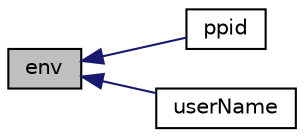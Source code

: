 digraph "env"
{
  bgcolor="transparent";
  edge [fontname="Helvetica",fontsize="10",labelfontname="Helvetica",labelfontsize="10"];
  node [fontname="Helvetica",fontsize="10",shape=record];
  rankdir="LR";
  Node1 [label="env",height=0.2,width=0.4,color="black", fillcolor="grey75", style="filled" fontcolor="black"];
  Node1 -> Node2 [dir="back",color="midnightblue",fontsize="10",style="solid",fontname="Helvetica"];
  Node2 [label="ppid",height=0.2,width=0.4,color="black",URL="$namespaceFoam.html#a9b13ab83426179ca07d1beceb5148cda",tooltip="Return the parent PID of this process. "];
  Node1 -> Node3 [dir="back",color="midnightblue",fontsize="10",style="solid",fontname="Helvetica"];
  Node3 [label="userName",height=0.2,width=0.4,color="black",URL="$namespaceFoam.html#a6d8325a98d213a3ff962d88bfdd504e6",tooltip="Return the user&#39;s login name. "];
}

